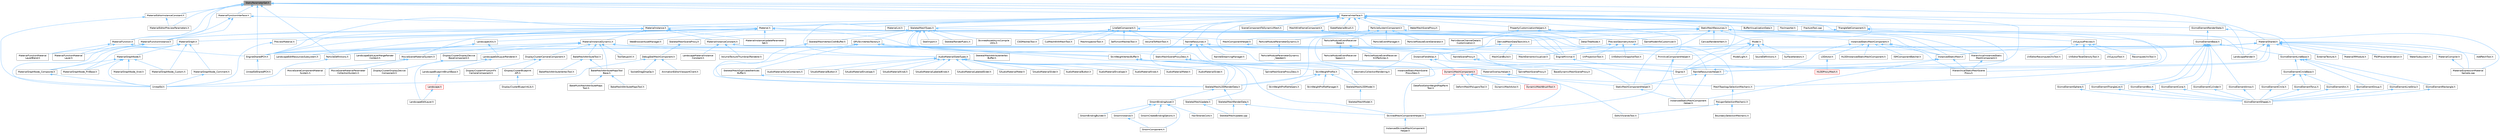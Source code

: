 digraph "StaticParameterSet.h"
{
 // INTERACTIVE_SVG=YES
 // LATEX_PDF_SIZE
  bgcolor="transparent";
  edge [fontname=Helvetica,fontsize=10,labelfontname=Helvetica,labelfontsize=10];
  node [fontname=Helvetica,fontsize=10,shape=box,height=0.2,width=0.4];
  Node1 [id="Node000001",label="StaticParameterSet.h",height=0.2,width=0.4,color="gray40", fillcolor="grey60", style="filled", fontcolor="black",tooltip=" "];
  Node1 -> Node2 [id="edge1_Node000001_Node000002",dir="back",color="steelblue1",style="solid",tooltip=" "];
  Node2 [id="Node000002",label="Engine.h",height=0.2,width=0.4,color="grey40", fillcolor="white", style="filled",URL="$d1/d34/Public_2Engine_8h.html",tooltip=" "];
  Node1 -> Node3 [id="edge2_Node000001_Node000003",dir="back",color="steelblue1",style="solid",tooltip=" "];
  Node3 [id="Node000003",label="EngineMinimal.h",height=0.2,width=0.4,color="grey40", fillcolor="white", style="filled",URL="$d0/d2c/EngineMinimal_8h.html",tooltip=" "];
  Node3 -> Node2 [id="edge3_Node000003_Node000002",dir="back",color="steelblue1",style="solid",tooltip=" "];
  Node1 -> Node4 [id="edge4_Node000001_Node000004",dir="back",color="steelblue1",style="solid",tooltip=" "];
  Node4 [id="Node000004",label="EngineSharedPCH.h",height=0.2,width=0.4,color="grey40", fillcolor="white", style="filled",URL="$dc/dbb/EngineSharedPCH_8h.html",tooltip=" "];
  Node4 -> Node5 [id="edge5_Node000004_Node000005",dir="back",color="steelblue1",style="solid",tooltip=" "];
  Node5 [id="Node000005",label="UnrealEdSharedPCH.h",height=0.2,width=0.4,color="grey40", fillcolor="white", style="filled",URL="$d1/de6/UnrealEdSharedPCH_8h.html",tooltip=" "];
  Node1 -> Node6 [id="edge6_Node000001_Node000006",dir="back",color="steelblue1",style="solid",tooltip=" "];
  Node6 [id="Node000006",label="MaterialEditorInstanceConstant.h",height=0.2,width=0.4,color="grey40", fillcolor="white", style="filled",URL="$d8/d4b/MaterialEditorInstanceConstant_8h.html",tooltip=" "];
  Node6 -> Node7 [id="edge7_Node000006_Node000007",dir="back",color="steelblue1",style="solid",tooltip=" "];
  Node7 [id="Node000007",label="MaterialEditorPreviewParameters.h",height=0.2,width=0.4,color="grey40", fillcolor="white", style="filled",URL="$db/dd5/MaterialEditorPreviewParameters_8h.html",tooltip=" "];
  Node6 -> Node8 [id="edge8_Node000006_Node000008",dir="back",color="steelblue1",style="solid",tooltip=" "];
  Node8 [id="Node000008",label="UnrealEd.h",height=0.2,width=0.4,color="grey40", fillcolor="white", style="filled",URL="$d2/d5f/UnrealEd_8h.html",tooltip=" "];
  Node1 -> Node7 [id="edge9_Node000001_Node000007",dir="back",color="steelblue1",style="solid",tooltip=" "];
  Node1 -> Node9 [id="edge10_Node000001_Node000009",dir="back",color="steelblue1",style="solid",tooltip=" "];
  Node9 [id="Node000009",label="MaterialFunction.h",height=0.2,width=0.4,color="grey40", fillcolor="white", style="filled",URL="$d7/dde/MaterialFunction_8h.html",tooltip=" "];
  Node9 -> Node4 [id="edge11_Node000009_Node000004",dir="back",color="steelblue1",style="solid",tooltip=" "];
  Node9 -> Node10 [id="edge12_Node000009_Node000010",dir="back",color="steelblue1",style="solid",tooltip=" "];
  Node10 [id="Node000010",label="MaterialFunctionMaterial\lLayer.h",height=0.2,width=0.4,color="grey40", fillcolor="white", style="filled",URL="$d5/db3/MaterialFunctionMaterialLayer_8h.html",tooltip=" "];
  Node9 -> Node11 [id="edge13_Node000009_Node000011",dir="back",color="steelblue1",style="solid",tooltip=" "];
  Node11 [id="Node000011",label="MaterialFunctionMaterial\lLayerBlend.h",height=0.2,width=0.4,color="grey40", fillcolor="white", style="filled",URL="$d9/d8a/MaterialFunctionMaterialLayerBlend_8h.html",tooltip=" "];
  Node1 -> Node12 [id="edge14_Node000001_Node000012",dir="back",color="steelblue1",style="solid",tooltip=" "];
  Node12 [id="Node000012",label="MaterialFunctionInstance.h",height=0.2,width=0.4,color="grey40", fillcolor="white", style="filled",URL="$dd/d09/MaterialFunctionInstance_8h.html",tooltip=" "];
  Node12 -> Node10 [id="edge15_Node000012_Node000010",dir="back",color="steelblue1",style="solid",tooltip=" "];
  Node12 -> Node11 [id="edge16_Node000012_Node000011",dir="back",color="steelblue1",style="solid",tooltip=" "];
  Node1 -> Node13 [id="edge17_Node000001_Node000013",dir="back",color="steelblue1",style="solid",tooltip=" "];
  Node13 [id="Node000013",label="MaterialFunctionInterface.h",height=0.2,width=0.4,color="grey40", fillcolor="white", style="filled",URL="$d7/d41/MaterialFunctionInterface_8h.html",tooltip=" "];
  Node13 -> Node14 [id="edge18_Node000013_Node000014",dir="back",color="steelblue1",style="solid",tooltip=" "];
  Node14 [id="Node000014",label="Material.h",height=0.2,width=0.4,color="grey40", fillcolor="white", style="filled",URL="$df/d12/Material_8h.html",tooltip=" "];
  Node14 -> Node3 [id="edge19_Node000014_Node000003",dir="back",color="steelblue1",style="solid",tooltip=" "];
  Node14 -> Node4 [id="edge20_Node000014_Node000004",dir="back",color="steelblue1",style="solid",tooltip=" "];
  Node14 -> Node15 [id="edge21_Node000014_Node000015",dir="back",color="steelblue1",style="solid",tooltip=" "];
  Node15 [id="Node000015",label="InstancedStaticMesh.h",height=0.2,width=0.4,color="grey40", fillcolor="white", style="filled",URL="$dd/d89/InstancedStaticMesh_8h.html",tooltip=" "];
  Node15 -> Node16 [id="edge22_Node000015_Node000016",dir="back",color="steelblue1",style="solid",tooltip=" "];
  Node16 [id="Node000016",label="HierarchicalStaticMeshScene\lProxy.h",height=0.2,width=0.4,color="grey40", fillcolor="white", style="filled",URL="$d3/d4d/HierarchicalStaticMeshSceneProxy_8h.html",tooltip=" "];
  Node15 -> Node17 [id="edge23_Node000015_Node000017",dir="back",color="steelblue1",style="solid",tooltip=" "];
  Node17 [id="Node000017",label="InstancedStaticMeshComponent\lHelper.h",height=0.2,width=0.4,color="grey40", fillcolor="white", style="filled",URL="$dc/dc7/InstancedStaticMeshComponentHelper_8h.html",tooltip=" "];
  Node15 -> Node18 [id="edge24_Node000015_Node000018",dir="back",color="steelblue1",style="solid",tooltip=" "];
  Node18 [id="Node000018",label="InstancedStaticMeshScene\lProxyDesc.h",height=0.2,width=0.4,color="grey40", fillcolor="white", style="filled",URL="$db/dcf/InstancedStaticMeshSceneProxyDesc_8h.html",tooltip=" "];
  Node14 -> Node19 [id="edge25_Node000014_Node000019",dir="back",color="steelblue1",style="solid",tooltip=" "];
  Node19 [id="Node000019",label="LandscapeEditResourcesSubsystem.h",height=0.2,width=0.4,color="grey40", fillcolor="white", style="filled",URL="$db/d28/LandscapeEditResourcesSubsystem_8h.html",tooltip=" "];
  Node14 -> Node20 [id="edge26_Node000014_Node000020",dir="back",color="steelblue1",style="solid",tooltip=" "];
  Node20 [id="Node000020",label="LandscapeUtils.h",height=0.2,width=0.4,color="grey40", fillcolor="white", style="filled",URL="$d0/dc0/LandscapeUtils_8h.html",tooltip=" "];
  Node20 -> Node21 [id="edge27_Node000020_Node000021",dir="back",color="steelblue1",style="solid",tooltip=" "];
  Node21 [id="Node000021",label="LandscapeEditLayerMergeRender\lContext.h",height=0.2,width=0.4,color="grey40", fillcolor="white", style="filled",URL="$d1/d40/LandscapeEditLayerMergeRenderContext_8h.html",tooltip=" "];
  Node20 -> Node22 [id="edge28_Node000020_Node000022",dir="back",color="steelblue1",style="solid",tooltip=" "];
  Node22 [id="Node000022",label="LandscapeEditLayerRenderer.h",height=0.2,width=0.4,color="grey40", fillcolor="white", style="filled",URL="$d4/ddf/LandscapeEditLayerRenderer_8h.html",tooltip=" "];
  Node22 -> Node23 [id="edge29_Node000022_Node000023",dir="back",color="steelblue1",style="solid",tooltip=" "];
  Node23 [id="Node000023",label="LandscapeBlueprintBrushBase.h",height=0.2,width=0.4,color="grey40", fillcolor="white", style="filled",URL="$d5/de5/LandscapeBlueprintBrushBase_8h.html",tooltip=" "];
  Node23 -> Node24 [id="edge30_Node000023_Node000024",dir="back",color="steelblue1",style="solid",tooltip=" "];
  Node24 [id="Node000024",label="Landscape.h",height=0.2,width=0.4,color="red", fillcolor="#FFF0F0", style="filled",URL="$d5/dd6/Landscape_8h.html",tooltip=" "];
  Node24 -> Node26 [id="edge31_Node000024_Node000026",dir="back",color="steelblue1",style="solid",tooltip=" "];
  Node26 [id="Node000026",label="LandscapeEditLayer.h",height=0.2,width=0.4,color="grey40", fillcolor="white", style="filled",URL="$d2/d34/LandscapeEditLayer_8h.html",tooltip=" "];
  Node22 -> Node26 [id="edge32_Node000022_Node000026",dir="back",color="steelblue1",style="solid",tooltip=" "];
  Node20 -> Node19 [id="edge33_Node000020_Node000019",dir="back",color="steelblue1",style="solid",tooltip=" "];
  Node14 -> Node30 [id="edge34_Node000014_Node000030",dir="back",color="steelblue1",style="solid",tooltip=" "];
  Node30 [id="Node000030",label="MaterialExpressionMaterial\lSample.cpp",height=0.2,width=0.4,color="grey40", fillcolor="white", style="filled",URL="$d0/dbd/MaterialExpressionMaterialSample_8cpp.html",tooltip=" "];
  Node14 -> Node12 [id="edge35_Node000014_Node000012",dir="back",color="steelblue1",style="solid",tooltip=" "];
  Node14 -> Node31 [id="edge36_Node000014_Node000031",dir="back",color="steelblue1",style="solid",tooltip=" "];
  Node31 [id="Node000031",label="MaterialGraph.h",height=0.2,width=0.4,color="grey40", fillcolor="white", style="filled",URL="$dd/d8d/MaterialGraph_8h.html",tooltip=" "];
  Node31 -> Node32 [id="edge37_Node000031_Node000032",dir="back",color="steelblue1",style="solid",tooltip=" "];
  Node32 [id="Node000032",label="MaterialGraphNode.h",height=0.2,width=0.4,color="grey40", fillcolor="white", style="filled",URL="$d7/d89/MaterialGraphNode_8h.html",tooltip=" "];
  Node32 -> Node33 [id="edge38_Node000032_Node000033",dir="back",color="steelblue1",style="solid",tooltip=" "];
  Node33 [id="Node000033",label="MaterialGraphNode_Composite.h",height=0.2,width=0.4,color="grey40", fillcolor="white", style="filled",URL="$d0/d2a/MaterialGraphNode__Composite_8h.html",tooltip=" "];
  Node33 -> Node8 [id="edge39_Node000033_Node000008",dir="back",color="steelblue1",style="solid",tooltip=" "];
  Node32 -> Node34 [id="edge40_Node000032_Node000034",dir="back",color="steelblue1",style="solid",tooltip=" "];
  Node34 [id="Node000034",label="MaterialGraphNode_Custom.h",height=0.2,width=0.4,color="grey40", fillcolor="white", style="filled",URL="$d5/d6c/MaterialGraphNode__Custom_8h.html",tooltip=" "];
  Node32 -> Node35 [id="edge41_Node000032_Node000035",dir="back",color="steelblue1",style="solid",tooltip=" "];
  Node35 [id="Node000035",label="MaterialGraphNode_Knot.h",height=0.2,width=0.4,color="grey40", fillcolor="white", style="filled",URL="$d0/dfe/MaterialGraphNode__Knot_8h.html",tooltip=" "];
  Node32 -> Node36 [id="edge42_Node000032_Node000036",dir="back",color="steelblue1",style="solid",tooltip=" "];
  Node36 [id="Node000036",label="MaterialGraphNode_PinBase.h",height=0.2,width=0.4,color="grey40", fillcolor="white", style="filled",URL="$d5/dda/MaterialGraphNode__PinBase_8h.html",tooltip=" "];
  Node32 -> Node8 [id="edge43_Node000032_Node000008",dir="back",color="steelblue1",style="solid",tooltip=" "];
  Node31 -> Node37 [id="edge44_Node000031_Node000037",dir="back",color="steelblue1",style="solid",tooltip=" "];
  Node37 [id="Node000037",label="MaterialGraphNode_Comment.h",height=0.2,width=0.4,color="grey40", fillcolor="white", style="filled",URL="$da/db6/MaterialGraphNode__Comment_8h.html",tooltip=" "];
  Node37 -> Node8 [id="edge45_Node000037_Node000008",dir="back",color="steelblue1",style="solid",tooltip=" "];
  Node31 -> Node33 [id="edge46_Node000031_Node000033",dir="back",color="steelblue1",style="solid",tooltip=" "];
  Node31 -> Node34 [id="edge47_Node000031_Node000034",dir="back",color="steelblue1",style="solid",tooltip=" "];
  Node31 -> Node36 [id="edge48_Node000031_Node000036",dir="back",color="steelblue1",style="solid",tooltip=" "];
  Node31 -> Node8 [id="edge49_Node000031_Node000008",dir="back",color="steelblue1",style="solid",tooltip=" "];
  Node14 -> Node38 [id="edge50_Node000014_Node000038",dir="back",color="steelblue1",style="solid",tooltip=" "];
  Node38 [id="Node000038",label="MaterialInstanceUpdateParameter\lSet.h",height=0.2,width=0.4,color="grey40", fillcolor="white", style="filled",URL="$dd/df7/MaterialInstanceUpdateParameterSet_8h.html",tooltip=" "];
  Node14 -> Node39 [id="edge51_Node000014_Node000039",dir="back",color="steelblue1",style="solid",tooltip=" "];
  Node39 [id="Node000039",label="MeshComponentHelper.h",height=0.2,width=0.4,color="grey40", fillcolor="white", style="filled",URL="$d3/de8/MeshComponentHelper_8h.html",tooltip=" "];
  Node39 -> Node40 [id="edge52_Node000039_Node000040",dir="back",color="steelblue1",style="solid",tooltip=" "];
  Node40 [id="Node000040",label="StaticMeshComponentHelper.h",height=0.2,width=0.4,color="grey40", fillcolor="white", style="filled",URL="$dc/dc1/StaticMeshComponentHelper_8h.html",tooltip=" "];
  Node40 -> Node17 [id="edge53_Node000040_Node000017",dir="back",color="steelblue1",style="solid",tooltip=" "];
  Node14 -> Node41 [id="edge54_Node000014_Node000041",dir="back",color="steelblue1",style="solid",tooltip=" "];
  Node41 [id="Node000041",label="NaniteResourcesHelper.h",height=0.2,width=0.4,color="grey40", fillcolor="white", style="filled",URL="$dc/d48/NaniteResourcesHelper_8h.html",tooltip=" "];
  Node41 -> Node17 [id="edge55_Node000041_Node000017",dir="back",color="steelblue1",style="solid",tooltip=" "];
  Node41 -> Node41 [id="edge56_Node000041_Node000041",dir="back",color="steelblue1",style="solid",tooltip=" "];
  Node41 -> Node40 [id="edge57_Node000041_Node000040",dir="back",color="steelblue1",style="solid",tooltip=" "];
  Node14 -> Node42 [id="edge58_Node000014_Node000042",dir="back",color="steelblue1",style="solid",tooltip=" "];
  Node42 [id="Node000042",label="PreviewMaterial.h",height=0.2,width=0.4,color="grey40", fillcolor="white", style="filled",URL="$d4/de3/PreviewMaterial_8h.html",tooltip=" "];
  Node42 -> Node8 [id="edge59_Node000042_Node000008",dir="back",color="steelblue1",style="solid",tooltip=" "];
  Node14 -> Node43 [id="edge60_Node000014_Node000043",dir="back",color="steelblue1",style="solid",tooltip=" "];
  Node43 [id="Node000043",label="PrimitiveComponentHelper.h",height=0.2,width=0.4,color="grey40", fillcolor="white", style="filled",URL="$d1/d08/PrimitiveComponentHelper_8h.html",tooltip=" "];
  Node43 -> Node17 [id="edge61_Node000043_Node000017",dir="back",color="steelblue1",style="solid",tooltip=" "];
  Node43 -> Node44 [id="edge62_Node000043_Node000044",dir="back",color="steelblue1",style="solid",tooltip=" "];
  Node44 [id="Node000044",label="SkinnedMeshComponentHelper.h",height=0.2,width=0.4,color="grey40", fillcolor="white", style="filled",URL="$db/d81/SkinnedMeshComponentHelper_8h.html",tooltip=" "];
  Node44 -> Node45 [id="edge63_Node000044_Node000045",dir="back",color="steelblue1",style="solid",tooltip=" "];
  Node45 [id="Node000045",label="InstancedSkinnedMeshComponent\lHelper.h",height=0.2,width=0.4,color="grey40", fillcolor="white", style="filled",URL="$d1/d86/InstancedSkinnedMeshComponentHelper_8h.html",tooltip=" "];
  Node14 -> Node46 [id="edge64_Node000014_Node000046",dir="back",color="steelblue1",style="solid",tooltip=" "];
  Node46 [id="Node000046",label="StaticMeshSceneProxyDesc.h",height=0.2,width=0.4,color="grey40", fillcolor="white", style="filled",URL="$d0/d31/StaticMeshSceneProxyDesc_8h.html",tooltip=" "];
  Node46 -> Node18 [id="edge65_Node000046_Node000018",dir="back",color="steelblue1",style="solid",tooltip=" "];
  Node46 -> Node47 [id="edge66_Node000046_Node000047",dir="back",color="steelblue1",style="solid",tooltip=" "];
  Node47 [id="Node000047",label="SplineMeshSceneProxyDesc.h",height=0.2,width=0.4,color="grey40", fillcolor="white", style="filled",URL="$db/d1b/SplineMeshSceneProxyDesc_8h.html",tooltip=" "];
  Node14 -> Node48 [id="edge67_Node000014_Node000048",dir="back",color="steelblue1",style="solid",tooltip=" "];
  Node48 [id="Node000048",label="WebBrowserAssetManager.h",height=0.2,width=0.4,color="grey40", fillcolor="white", style="filled",URL="$db/d79/WebBrowserAssetManager_8h.html",tooltip=" "];
  Node13 -> Node9 [id="edge68_Node000013_Node000009",dir="back",color="steelblue1",style="solid",tooltip=" "];
  Node13 -> Node12 [id="edge69_Node000013_Node000012",dir="back",color="steelblue1",style="solid",tooltip=" "];
  Node1 -> Node49 [id="edge70_Node000001_Node000049",dir="back",color="steelblue1",style="solid",tooltip=" "];
  Node49 [id="Node000049",label="MaterialInterface.h",height=0.2,width=0.4,color="grey40", fillcolor="white", style="filled",URL="$de/daa/MaterialInterface_8h.html",tooltip=" "];
  Node49 -> Node50 [id="edge71_Node000049_Node000050",dir="back",color="steelblue1",style="solid",tooltip=" "];
  Node50 [id="Node000050",label="AudioMaterialSlateTypes.h",height=0.2,width=0.4,color="grey40", fillcolor="white", style="filled",URL="$d3/d2d/AudioMaterialSlateTypes_8h.html",tooltip=" "];
  Node50 -> Node51 [id="edge72_Node000050_Node000051",dir="back",color="steelblue1",style="solid",tooltip=" "];
  Node51 [id="Node000051",label="AudioMaterialButton.h",height=0.2,width=0.4,color="grey40", fillcolor="white", style="filled",URL="$de/dca/AudioMaterialButton_8h.html",tooltip=" "];
  Node50 -> Node52 [id="edge73_Node000050_Node000052",dir="back",color="steelblue1",style="solid",tooltip=" "];
  Node52 [id="Node000052",label="AudioMaterialEnvelope.h",height=0.2,width=0.4,color="grey40", fillcolor="white", style="filled",URL="$d8/d42/AudioMaterialEnvelope_8h.html",tooltip=" "];
  Node50 -> Node53 [id="edge74_Node000050_Node000053",dir="back",color="steelblue1",style="solid",tooltip=" "];
  Node53 [id="Node000053",label="AudioMaterialKnob.h",height=0.2,width=0.4,color="grey40", fillcolor="white", style="filled",URL="$d1/d59/AudioMaterialKnob_8h.html",tooltip=" "];
  Node50 -> Node54 [id="edge75_Node000050_Node000054",dir="back",color="steelblue1",style="solid",tooltip=" "];
  Node54 [id="Node000054",label="AudioMaterialMeter.h",height=0.2,width=0.4,color="grey40", fillcolor="white", style="filled",URL="$d7/dc3/AudioMaterialMeter_8h.html",tooltip=" "];
  Node50 -> Node55 [id="edge76_Node000050_Node000055",dir="back",color="steelblue1",style="solid",tooltip=" "];
  Node55 [id="Node000055",label="AudioMaterialSlider.h",height=0.2,width=0.4,color="grey40", fillcolor="white", style="filled",URL="$de/db4/AudioMaterialSlider_8h.html",tooltip=" "];
  Node50 -> Node56 [id="edge77_Node000050_Node000056",dir="back",color="steelblue1",style="solid",tooltip=" "];
  Node56 [id="Node000056",label="AudioMaterialStyleContainers.h",height=0.2,width=0.4,color="grey40", fillcolor="white", style="filled",URL="$d2/d4e/AudioMaterialStyleContainers_8h.html",tooltip=" "];
  Node50 -> Node57 [id="edge78_Node000050_Node000057",dir="back",color="steelblue1",style="solid",tooltip=" "];
  Node57 [id="Node000057",label="SAudioMaterialButton.h",height=0.2,width=0.4,color="grey40", fillcolor="white", style="filled",URL="$d5/df6/SAudioMaterialButton_8h.html",tooltip=" "];
  Node50 -> Node58 [id="edge79_Node000050_Node000058",dir="back",color="steelblue1",style="solid",tooltip=" "];
  Node58 [id="Node000058",label="SAudioMaterialEnvelope.h",height=0.2,width=0.4,color="grey40", fillcolor="white", style="filled",URL="$d5/d2b/SAudioMaterialEnvelope_8h.html",tooltip=" "];
  Node50 -> Node59 [id="edge80_Node000050_Node000059",dir="back",color="steelblue1",style="solid",tooltip=" "];
  Node59 [id="Node000059",label="SAudioMaterialKnob.h",height=0.2,width=0.4,color="grey40", fillcolor="white", style="filled",URL="$d5/d68/SAudioMaterialKnob_8h.html",tooltip=" "];
  Node50 -> Node60 [id="edge81_Node000050_Node000060",dir="back",color="steelblue1",style="solid",tooltip=" "];
  Node60 [id="Node000060",label="SAudioMaterialLabeledKnob.h",height=0.2,width=0.4,color="grey40", fillcolor="white", style="filled",URL="$de/d2d/SAudioMaterialLabeledKnob_8h.html",tooltip=" "];
  Node50 -> Node61 [id="edge82_Node000050_Node000061",dir="back",color="steelblue1",style="solid",tooltip=" "];
  Node61 [id="Node000061",label="SAudioMaterialLabeledSlider.h",height=0.2,width=0.4,color="grey40", fillcolor="white", style="filled",URL="$d7/df2/SAudioMaterialLabeledSlider_8h.html",tooltip=" "];
  Node50 -> Node62 [id="edge83_Node000050_Node000062",dir="back",color="steelblue1",style="solid",tooltip=" "];
  Node62 [id="Node000062",label="SAudioMaterialMeter.h",height=0.2,width=0.4,color="grey40", fillcolor="white", style="filled",URL="$d9/da6/SAudioMaterialMeter_8h.html",tooltip=" "];
  Node50 -> Node63 [id="edge84_Node000050_Node000063",dir="back",color="steelblue1",style="solid",tooltip=" "];
  Node63 [id="Node000063",label="SAudioMaterialSlider.h",height=0.2,width=0.4,color="grey40", fillcolor="white", style="filled",URL="$d1/d37/SAudioMaterialSlider_8h.html",tooltip=" "];
  Node49 -> Node64 [id="edge85_Node000049_Node000064",dir="back",color="steelblue1",style="solid",tooltip=" "];
  Node64 [id="Node000064",label="BufferVisualizationData.h",height=0.2,width=0.4,color="grey40", fillcolor="white", style="filled",URL="$df/df1/BufferVisualizationData_8h.html",tooltip=" "];
  Node49 -> Node2 [id="edge86_Node000049_Node000002",dir="back",color="steelblue1",style="solid",tooltip=" "];
  Node49 -> Node4 [id="edge87_Node000049_Node000004",dir="back",color="steelblue1",style="solid",tooltip=" "];
  Node49 -> Node65 [id="edge88_Node000049_Node000065",dir="back",color="steelblue1",style="solid",tooltip=" "];
  Node65 [id="Node000065",label="FbxImporter.h",height=0.2,width=0.4,color="grey40", fillcolor="white", style="filled",URL="$d4/dfb/FbxImporter_8h.html",tooltip=" "];
  Node49 -> Node66 [id="edge89_Node000049_Node000066",dir="back",color="steelblue1",style="solid",tooltip=" "];
  Node66 [id="Node000066",label="FractureTool.cpp",height=0.2,width=0.4,color="grey40", fillcolor="white", style="filled",URL="$dc/d9a/FractureTool_8cpp.html",tooltip=" "];
  Node49 -> Node67 [id="edge90_Node000049_Node000067",dir="back",color="steelblue1",style="solid",tooltip=" "];
  Node67 [id="Node000067",label="GizmoElementRenderState.h",height=0.2,width=0.4,color="grey40", fillcolor="white", style="filled",URL="$dd/def/GizmoElementRenderState_8h.html",tooltip=" "];
  Node67 -> Node68 [id="edge91_Node000067_Node000068",dir="back",color="steelblue1",style="solid",tooltip=" "];
  Node68 [id="Node000068",label="GizmoElementBase.h",height=0.2,width=0.4,color="grey40", fillcolor="white", style="filled",URL="$d5/d19/GizmoElementBase_8h.html",tooltip=" "];
  Node68 -> Node69 [id="edge92_Node000068_Node000069",dir="back",color="steelblue1",style="solid",tooltip=" "];
  Node69 [id="Node000069",label="GizmoElementArrow.h",height=0.2,width=0.4,color="grey40", fillcolor="white", style="filled",URL="$df/d5b/GizmoElementArrow_8h.html",tooltip=" "];
  Node69 -> Node70 [id="edge93_Node000069_Node000070",dir="back",color="steelblue1",style="solid",tooltip=" "];
  Node70 [id="Node000070",label="GizmoElementShapes.h",height=0.2,width=0.4,color="grey40", fillcolor="white", style="filled",URL="$d9/d54/GizmoElementShapes_8h.html",tooltip=" "];
  Node68 -> Node71 [id="edge94_Node000068_Node000071",dir="back",color="steelblue1",style="solid",tooltip=" "];
  Node71 [id="Node000071",label="GizmoElementBox.h",height=0.2,width=0.4,color="grey40", fillcolor="white", style="filled",URL="$d6/d7f/GizmoElementBox_8h.html",tooltip=" "];
  Node71 -> Node70 [id="edge95_Node000071_Node000070",dir="back",color="steelblue1",style="solid",tooltip=" "];
  Node68 -> Node72 [id="edge96_Node000068_Node000072",dir="back",color="steelblue1",style="solid",tooltip=" "];
  Node72 [id="Node000072",label="GizmoElementCone.h",height=0.2,width=0.4,color="grey40", fillcolor="white", style="filled",URL="$dc/dca/GizmoElementCone_8h.html",tooltip=" "];
  Node72 -> Node70 [id="edge97_Node000072_Node000070",dir="back",color="steelblue1",style="solid",tooltip=" "];
  Node68 -> Node73 [id="edge98_Node000068_Node000073",dir="back",color="steelblue1",style="solid",tooltip=" "];
  Node73 [id="Node000073",label="GizmoElementCylinder.h",height=0.2,width=0.4,color="grey40", fillcolor="white", style="filled",URL="$da/dff/GizmoElementCylinder_8h.html",tooltip=" "];
  Node73 -> Node70 [id="edge99_Node000073_Node000070",dir="back",color="steelblue1",style="solid",tooltip=" "];
  Node68 -> Node74 [id="edge100_Node000068_Node000074",dir="back",color="steelblue1",style="solid",tooltip=" "];
  Node74 [id="Node000074",label="GizmoElementLineBase.h",height=0.2,width=0.4,color="grey40", fillcolor="white", style="filled",URL="$d4/d1b/GizmoElementLineBase_8h.html",tooltip=" "];
  Node74 -> Node75 [id="edge101_Node000074_Node000075",dir="back",color="steelblue1",style="solid",tooltip=" "];
  Node75 [id="Node000075",label="GizmoElementCircleBase.h",height=0.2,width=0.4,color="grey40", fillcolor="white", style="filled",URL="$d5/d29/GizmoElementCircleBase_8h.html",tooltip=" "];
  Node75 -> Node76 [id="edge102_Node000075_Node000076",dir="back",color="steelblue1",style="solid",tooltip=" "];
  Node76 [id="Node000076",label="GizmoElementArc.h",height=0.2,width=0.4,color="grey40", fillcolor="white", style="filled",URL="$dc/dda/GizmoElementArc_8h.html",tooltip=" "];
  Node76 -> Node70 [id="edge103_Node000076_Node000070",dir="back",color="steelblue1",style="solid",tooltip=" "];
  Node75 -> Node77 [id="edge104_Node000075_Node000077",dir="back",color="steelblue1",style="solid",tooltip=" "];
  Node77 [id="Node000077",label="GizmoElementCircle.h",height=0.2,width=0.4,color="grey40", fillcolor="white", style="filled",URL="$dd/dd8/GizmoElementCircle_8h.html",tooltip=" "];
  Node77 -> Node70 [id="edge105_Node000077_Node000070",dir="back",color="steelblue1",style="solid",tooltip=" "];
  Node75 -> Node78 [id="edge106_Node000075_Node000078",dir="back",color="steelblue1",style="solid",tooltip=" "];
  Node78 [id="Node000078",label="GizmoElementTorus.h",height=0.2,width=0.4,color="grey40", fillcolor="white", style="filled",URL="$df/d72/GizmoElementTorus_8h.html",tooltip=" "];
  Node78 -> Node70 [id="edge107_Node000078_Node000070",dir="back",color="steelblue1",style="solid",tooltip=" "];
  Node74 -> Node79 [id="edge108_Node000074_Node000079",dir="back",color="steelblue1",style="solid",tooltip=" "];
  Node79 [id="Node000079",label="GizmoElementGroup.h",height=0.2,width=0.4,color="grey40", fillcolor="white", style="filled",URL="$df/d24/GizmoElementGroup_8h.html",tooltip=" "];
  Node79 -> Node70 [id="edge109_Node000079_Node000070",dir="back",color="steelblue1",style="solid",tooltip=" "];
  Node74 -> Node80 [id="edge110_Node000074_Node000080",dir="back",color="steelblue1",style="solid",tooltip=" "];
  Node80 [id="Node000080",label="GizmoElementLineStrip.h",height=0.2,width=0.4,color="grey40", fillcolor="white", style="filled",URL="$d8/dca/GizmoElementLineStrip_8h.html",tooltip=" "];
  Node80 -> Node70 [id="edge111_Node000080_Node000070",dir="back",color="steelblue1",style="solid",tooltip=" "];
  Node74 -> Node81 [id="edge112_Node000074_Node000081",dir="back",color="steelblue1",style="solid",tooltip=" "];
  Node81 [id="Node000081",label="GizmoElementRectangle.h",height=0.2,width=0.4,color="grey40", fillcolor="white", style="filled",URL="$de/d3f/GizmoElementRectangle_8h.html",tooltip=" "];
  Node81 -> Node70 [id="edge113_Node000081_Node000070",dir="back",color="steelblue1",style="solid",tooltip=" "];
  Node68 -> Node82 [id="edge114_Node000068_Node000082",dir="back",color="steelblue1",style="solid",tooltip=" "];
  Node82 [id="Node000082",label="GizmoElementSphere.h",height=0.2,width=0.4,color="grey40", fillcolor="white", style="filled",URL="$df/d53/GizmoElementSphere_8h.html",tooltip=" "];
  Node82 -> Node70 [id="edge115_Node000082_Node000070",dir="back",color="steelblue1",style="solid",tooltip=" "];
  Node68 -> Node83 [id="edge116_Node000068_Node000083",dir="back",color="steelblue1",style="solid",tooltip=" "];
  Node83 [id="Node000083",label="GizmoElementTriangleList.h",height=0.2,width=0.4,color="grey40", fillcolor="white", style="filled",URL="$dc/dc3/GizmoElementTriangleList_8h.html",tooltip=" "];
  Node83 -> Node70 [id="edge117_Node000083_Node000070",dir="back",color="steelblue1",style="solid",tooltip=" "];
  Node67 -> Node74 [id="edge118_Node000067_Node000074",dir="back",color="steelblue1",style="solid",tooltip=" "];
  Node49 -> Node84 [id="edge119_Node000049_Node000084",dir="back",color="steelblue1",style="solid",tooltip=" "];
  Node84 [id="Node000084",label="LandscapeRender.h",height=0.2,width=0.4,color="grey40", fillcolor="white", style="filled",URL="$df/d67/LandscapeRender_8h.html",tooltip=" "];
  Node49 -> Node85 [id="edge120_Node000049_Node000085",dir="back",color="steelblue1",style="solid",tooltip=" "];
  Node85 [id="Node000085",label="LineSetComponent.h",height=0.2,width=0.4,color="grey40", fillcolor="white", style="filled",URL="$d7/d6b/LineSetComponent_8h.html",tooltip=" "];
  Node85 -> Node86 [id="edge121_Node000085_Node000086",dir="back",color="steelblue1",style="solid",tooltip=" "];
  Node86 [id="Node000086",label="CSGMeshesTool.h",height=0.2,width=0.4,color="grey40", fillcolor="white", style="filled",URL="$db/dd1/CSGMeshesTool_8h.html",tooltip=" "];
  Node85 -> Node87 [id="edge122_Node000085_Node000087",dir="back",color="steelblue1",style="solid",tooltip=" "];
  Node87 [id="Node000087",label="CutMeshWithMeshTool.h",height=0.2,width=0.4,color="grey40", fillcolor="white", style="filled",URL="$d2/d2c/CutMeshWithMeshTool_8h.html",tooltip=" "];
  Node85 -> Node88 [id="edge123_Node000085_Node000088",dir="back",color="steelblue1",style="solid",tooltip=" "];
  Node88 [id="Node000088",label="MeshInspectorTool.h",height=0.2,width=0.4,color="grey40", fillcolor="white", style="filled",URL="$de/da1/MeshInspectorTool_8h.html",tooltip=" "];
  Node85 -> Node89 [id="edge124_Node000085_Node000089",dir="back",color="steelblue1",style="solid",tooltip=" "];
  Node89 [id="Node000089",label="PreviewGeometryActor.h",height=0.2,width=0.4,color="grey40", fillcolor="white", style="filled",URL="$d3/d38/PreviewGeometryActor_8h.html",tooltip=" "];
  Node89 -> Node90 [id="edge125_Node000089_Node000090",dir="back",color="steelblue1",style="solid",tooltip=" "];
  Node90 [id="Node000090",label="MeshElementsVisualizer.h",height=0.2,width=0.4,color="grey40", fillcolor="white", style="filled",URL="$d9/d01/MeshElementsVisualizer_8h.html",tooltip=" "];
  Node89 -> Node91 [id="edge126_Node000089_Node000091",dir="back",color="steelblue1",style="solid",tooltip=" "];
  Node91 [id="Node000091",label="MeshTopologySelectionMechanic.h",height=0.2,width=0.4,color="grey40", fillcolor="white", style="filled",URL="$d5/d15/MeshTopologySelectionMechanic_8h.html",tooltip=" "];
  Node91 -> Node92 [id="edge127_Node000091_Node000092",dir="back",color="steelblue1",style="solid",tooltip=" "];
  Node92 [id="Node000092",label="PolygonSelectionMechanic.h",height=0.2,width=0.4,color="grey40", fillcolor="white", style="filled",URL="$da/dff/PolygonSelectionMechanic_8h.html",tooltip=" "];
  Node92 -> Node93 [id="edge128_Node000092_Node000093",dir="back",color="steelblue1",style="solid",tooltip=" "];
  Node93 [id="Node000093",label="BoundarySelectionMechanic.h",height=0.2,width=0.4,color="grey40", fillcolor="white", style="filled",URL="$d8/dd6/BoundarySelectionMechanic_8h.html",tooltip=" "];
  Node92 -> Node94 [id="edge129_Node000092_Node000094",dir="back",color="steelblue1",style="solid",tooltip=" "];
  Node94 [id="Node000094",label="EditUVIslandsTool.h",height=0.2,width=0.4,color="grey40", fillcolor="white", style="filled",URL="$d0/de4/EditUVIslandsTool_8h.html",tooltip=" "];
  Node89 -> Node95 [id="edge130_Node000089_Node000095",dir="back",color="steelblue1",style="solid",tooltip=" "];
  Node95 [id="Node000095",label="UVEditorUVSnapshotTool.h",height=0.2,width=0.4,color="grey40", fillcolor="white", style="filled",URL="$d4/dd6/UVEditorUVSnapshotTool_8h.html",tooltip=" "];
  Node89 -> Node96 [id="edge131_Node000089_Node000096",dir="back",color="steelblue1",style="solid",tooltip=" "];
  Node96 [id="Node000096",label="UVProjectionTool.h",height=0.2,width=0.4,color="grey40", fillcolor="white", style="filled",URL="$d5/d4f/UVProjectionTool_8h.html",tooltip=" "];
  Node85 -> Node97 [id="edge132_Node000085_Node000097",dir="back",color="steelblue1",style="solid",tooltip=" "];
  Node97 [id="Node000097",label="SelfUnionMeshesTool.h",height=0.2,width=0.4,color="grey40", fillcolor="white", style="filled",URL="$dc/dad/SelfUnionMeshesTool_8h.html",tooltip=" "];
  Node85 -> Node98 [id="edge133_Node000085_Node000098",dir="back",color="steelblue1",style="solid",tooltip=" "];
  Node98 [id="Node000098",label="VolumeToMeshTool.h",height=0.2,width=0.4,color="grey40", fillcolor="white", style="filled",URL="$de/d64/VolumeToMeshTool_8h.html",tooltip=" "];
  Node49 -> Node14 [id="edge134_Node000049_Node000014",dir="back",color="steelblue1",style="solid",tooltip=" "];
  Node49 -> Node99 [id="edge135_Node000049_Node000099",dir="back",color="steelblue1",style="solid",tooltip=" "];
  Node99 [id="Node000099",label="MaterialInstance.h",height=0.2,width=0.4,color="grey40", fillcolor="white", style="filled",URL="$d7/d9c/MaterialInstance_8h.html",tooltip=" "];
  Node99 -> Node3 [id="edge136_Node000099_Node000003",dir="back",color="steelblue1",style="solid",tooltip=" "];
  Node99 -> Node4 [id="edge137_Node000099_Node000004",dir="back",color="steelblue1",style="solid",tooltip=" "];
  Node99 -> Node12 [id="edge138_Node000099_Node000012",dir="back",color="steelblue1",style="solid",tooltip=" "];
  Node99 -> Node100 [id="edge139_Node000099_Node000100",dir="back",color="steelblue1",style="solid",tooltip=" "];
  Node100 [id="Node000100",label="MaterialInstanceConstant.h",height=0.2,width=0.4,color="grey40", fillcolor="white", style="filled",URL="$d5/da5/MaterialInstanceConstant_8h.html",tooltip=" "];
  Node100 -> Node2 [id="edge140_Node000100_Node000002",dir="back",color="steelblue1",style="solid",tooltip=" "];
  Node100 -> Node101 [id="edge141_Node000100_Node000101",dir="back",color="steelblue1",style="solid",tooltip=" "];
  Node101 [id="Node000101",label="LandscapeMaterialInstance\lConstant.h",height=0.2,width=0.4,color="grey40", fillcolor="white", style="filled",URL="$d5/d42/LandscapeMaterialInstanceConstant_8h.html",tooltip=" "];
  Node100 -> Node102 [id="edge142_Node000100_Node000102",dir="back",color="steelblue1",style="solid",tooltip=" "];
  Node102 [id="Node000102",label="VolumeTextureThumbnailRenderer.h",height=0.2,width=0.4,color="grey40", fillcolor="white", style="filled",URL="$df/df9/VolumeTextureThumbnailRenderer_8h.html",tooltip=" "];
  Node99 -> Node103 [id="edge143_Node000099_Node000103",dir="back",color="steelblue1",style="solid",tooltip=" "];
  Node103 [id="Node000103",label="MaterialInstanceDynamic.h",height=0.2,width=0.4,color="grey40", fillcolor="white", style="filled",URL="$dc/df3/MaterialInstanceDynamic_8h.html",tooltip=" "];
  Node103 -> Node50 [id="edge144_Node000103_Node000050",dir="back",color="steelblue1",style="solid",tooltip=" "];
  Node103 -> Node104 [id="edge145_Node000103_Node000104",dir="back",color="steelblue1",style="solid",tooltip=" "];
  Node104 [id="Node000104",label="BakeMeshAttributeMapsTool\lBase.h",height=0.2,width=0.4,color="grey40", fillcolor="white", style="filled",URL="$dc/d68/BakeMeshAttributeMapsToolBase_8h.html",tooltip=" "];
  Node104 -> Node105 [id="edge146_Node000104_Node000105",dir="back",color="steelblue1",style="solid",tooltip=" "];
  Node105 [id="Node000105",label="BakeMeshAttributeMapsTool.h",height=0.2,width=0.4,color="grey40", fillcolor="white", style="filled",URL="$d8/d14/BakeMeshAttributeMapsTool_8h.html",tooltip=" "];
  Node104 -> Node106 [id="edge147_Node000104_Node000106",dir="back",color="steelblue1",style="solid",tooltip=" "];
  Node106 [id="Node000106",label="BakeMultiMeshAttributeMaps\lTool.h",height=0.2,width=0.4,color="grey40", fillcolor="white", style="filled",URL="$d7/d65/BakeMultiMeshAttributeMapsTool_8h.html",tooltip=" "];
  Node103 -> Node107 [id="edge148_Node000103_Node000107",dir="back",color="steelblue1",style="solid",tooltip=" "];
  Node107 [id="Node000107",label="BakeMeshAttributeTool.h",height=0.2,width=0.4,color="grey40", fillcolor="white", style="filled",URL="$d0/d82/BakeMeshAttributeTool_8h.html",tooltip=" "];
  Node107 -> Node104 [id="edge149_Node000107_Node000104",dir="back",color="steelblue1",style="solid",tooltip=" "];
  Node107 -> Node108 [id="edge150_Node000107_Node000108",dir="back",color="steelblue1",style="solid",tooltip=" "];
  Node108 [id="Node000108",label="BakeMeshAttributeVertexTool.h",height=0.2,width=0.4,color="grey40", fillcolor="white", style="filled",URL="$d6/d76/BakeMeshAttributeVertexTool_8h.html",tooltip=" "];
  Node103 -> Node109 [id="edge151_Node000103_Node000109",dir="back",color="steelblue1",style="solid",tooltip=" "];
  Node109 [id="Node000109",label="DisplayClusterCameraComponent.h",height=0.2,width=0.4,color="grey40", fillcolor="white", style="filled",URL="$dd/d6b/DisplayClusterCameraComponent_8h.html",tooltip=" "];
  Node109 -> Node110 [id="edge152_Node000109_Node000110",dir="back",color="steelblue1",style="solid",tooltip=" "];
  Node110 [id="Node000110",label="DisplayClusterInFrustumFit\lCameraComponent.h",height=0.2,width=0.4,color="grey40", fillcolor="white", style="filled",URL="$d5/d53/DisplayClusterInFrustumFitCameraComponent_8h.html",tooltip=" "];
  Node109 -> Node111 [id="edge153_Node000109_Node000111",dir="back",color="steelblue1",style="solid",tooltip=" "];
  Node111 [id="Node000111",label="IDisplayClusterBlueprint\lAPI.h",height=0.2,width=0.4,color="grey40", fillcolor="white", style="filled",URL="$d6/dd6/IDisplayClusterBlueprintAPI_8h.html",tooltip=" "];
  Node111 -> Node112 [id="edge154_Node000111_Node000112",dir="back",color="steelblue1",style="solid",tooltip=" "];
  Node112 [id="Node000112",label="DisplayClusterBlueprintLib.h",height=0.2,width=0.4,color="grey40", fillcolor="white", style="filled",URL="$d9/d13/DisplayClusterBlueprintLib_8h.html",tooltip=" "];
  Node103 -> Node113 [id="edge155_Node000103_Node000113",dir="back",color="steelblue1",style="solid",tooltip=" "];
  Node113 [id="Node000113",label="DisplayClusterDisplayDevice\lBaseComponent.h",height=0.2,width=0.4,color="grey40", fillcolor="white", style="filled",URL="$d6/d67/DisplayClusterDisplayDeviceBaseComponent_8h.html",tooltip=" "];
  Node113 -> Node114 [id="edge156_Node000113_Node000114",dir="back",color="steelblue1",style="solid",tooltip=" "];
  Node114 [id="Node000114",label="DisplayClusterDisplayDevice\lComponent.h",height=0.2,width=0.4,color="grey40", fillcolor="white", style="filled",URL="$db/d86/DisplayClusterDisplayDeviceComponent_8h.html",tooltip=" "];
  Node103 -> Node3 [id="edge157_Node000103_Node000003",dir="back",color="steelblue1",style="solid",tooltip=" "];
  Node103 -> Node4 [id="edge158_Node000103_Node000004",dir="back",color="steelblue1",style="solid",tooltip=" "];
  Node103 -> Node115 [id="edge159_Node000103_Node000115",dir="back",color="steelblue1",style="solid",tooltip=" "];
  Node115 [id="Node000115",label="MovieSceneMaterialSystem.h",height=0.2,width=0.4,color="grey40", fillcolor="white", style="filled",URL="$d2/d2f/MovieSceneMaterialSystem_8h.html",tooltip=" "];
  Node115 -> Node116 [id="edge160_Node000115_Node000116",dir="back",color="steelblue1",style="solid",tooltip=" "];
  Node116 [id="Node000116",label="MovieSceneComponentMaterial\lSystem.h",height=0.2,width=0.4,color="grey40", fillcolor="white", style="filled",URL="$d7/d7c/MovieSceneComponentMaterialSystem_8h.html",tooltip=" "];
  Node115 -> Node117 [id="edge161_Node000115_Node000117",dir="back",color="steelblue1",style="solid",tooltip=" "];
  Node117 [id="Node000117",label="MovieSceneMaterialParameter\lCollectionSystem.h",height=0.2,width=0.4,color="grey40", fillcolor="white", style="filled",URL="$d4/d18/MovieSceneMaterialParameterCollectionSystem_8h.html",tooltip=" "];
  Node103 -> Node118 [id="edge162_Node000103_Node000118",dir="back",color="steelblue1",style="solid",tooltip=" "];
  Node118 [id="Node000118",label="ToolSetupUtil.h",height=0.2,width=0.4,color="grey40", fillcolor="white", style="filled",URL="$d1/d7f/ToolSetupUtil_8h.html",tooltip=" "];
  Node99 -> Node38 [id="edge163_Node000099_Node000038",dir="back",color="steelblue1",style="solid",tooltip=" "];
  Node99 -> Node115 [id="edge164_Node000099_Node000115",dir="back",color="steelblue1",style="solid",tooltip=" "];
  Node49 -> Node119 [id="edge165_Node000049_Node000119",dir="back",color="steelblue1",style="solid",tooltip=" "];
  Node119 [id="Node000119",label="MaterialList.h",height=0.2,width=0.4,color="grey40", fillcolor="white", style="filled",URL="$df/d0c/MaterialList_8h.html",tooltip=" "];
  Node49 -> Node120 [id="edge166_Node000049_Node000120",dir="back",color="steelblue1",style="solid",tooltip=" "];
  Node120 [id="Node000120",label="MaterialOverlayHelper.h",height=0.2,width=0.4,color="grey40", fillcolor="white", style="filled",URL="$d4/d43/MaterialOverlayHelper_8h.html",tooltip=" "];
  Node120 -> Node44 [id="edge167_Node000120_Node000044",dir="back",color="steelblue1",style="solid",tooltip=" "];
  Node120 -> Node40 [id="edge168_Node000120_Node000040",dir="back",color="steelblue1",style="solid",tooltip=" "];
  Node49 -> Node39 [id="edge169_Node000049_Node000039",dir="back",color="steelblue1",style="solid",tooltip=" "];
  Node49 -> Node121 [id="edge170_Node000049_Node000121",dir="back",color="steelblue1",style="solid",tooltip=" "];
  Node121 [id="Node000121",label="MeshWireframeComponent.h",height=0.2,width=0.4,color="grey40", fillcolor="white", style="filled",URL="$d7/d66/MeshWireframeComponent_8h.html",tooltip=" "];
  Node121 -> Node90 [id="edge171_Node000121_Node000090",dir="back",color="steelblue1",style="solid",tooltip=" "];
  Node49 -> Node122 [id="edge172_Node000049_Node000122",dir="back",color="steelblue1",style="solid",tooltip=" "];
  Node122 [id="Node000122",label="NaniteResources.h",height=0.2,width=0.4,color="grey40", fillcolor="white", style="filled",URL="$d7/d8b/NaniteResources_8h.html",tooltip=" "];
  Node122 -> Node123 [id="edge173_Node000122_Node000123",dir="back",color="steelblue1",style="solid",tooltip=" "];
  Node123 [id="Node000123",label="NaniteSceneProxy.h",height=0.2,width=0.4,color="grey40", fillcolor="white", style="filled",URL="$de/dae/NaniteSceneProxy_8h.html",tooltip=" "];
  Node123 -> Node41 [id="edge174_Node000123_Node000041",dir="back",color="steelblue1",style="solid",tooltip=" "];
  Node123 -> Node124 [id="edge175_Node000123_Node000124",dir="back",color="steelblue1",style="solid",tooltip=" "];
  Node124 [id="Node000124",label="SplineMeshSceneProxy.h",height=0.2,width=0.4,color="grey40", fillcolor="white", style="filled",URL="$dd/dcb/SplineMeshSceneProxy_8h.html",tooltip=" "];
  Node122 -> Node125 [id="edge176_Node000122_Node000125",dir="back",color="steelblue1",style="solid",tooltip=" "];
  Node125 [id="Node000125",label="NaniteStreamingManager.h",height=0.2,width=0.4,color="grey40", fillcolor="white", style="filled",URL="$d2/d3f/NaniteStreamingManager_8h.html",tooltip=" "];
  Node122 -> Node44 [id="edge177_Node000122_Node000044",dir="back",color="steelblue1",style="solid",tooltip=" "];
  Node122 -> Node46 [id="edge178_Node000122_Node000046",dir="back",color="steelblue1",style="solid",tooltip=" "];
  Node49 -> Node41 [id="edge179_Node000049_Node000041",dir="back",color="steelblue1",style="solid",tooltip=" "];
  Node49 -> Node126 [id="edge180_Node000049_Node000126",dir="back",color="steelblue1",style="solid",tooltip=" "];
  Node126 [id="Node000126",label="ParticleSystemComponent.h",height=0.2,width=0.4,color="grey40", fillcolor="white", style="filled",URL="$d4/d17/ParticleSystemComponent_8h.html",tooltip=" "];
  Node126 -> Node3 [id="edge181_Node000126_Node000003",dir="back",color="steelblue1",style="solid",tooltip=" "];
  Node126 -> Node127 [id="edge182_Node000126_Node000127",dir="back",color="steelblue1",style="solid",tooltip=" "];
  Node127 [id="Node000127",label="ParticleEventManager.h",height=0.2,width=0.4,color="grey40", fillcolor="white", style="filled",URL="$dc/df9/ParticleEventManager_8h.html",tooltip=" "];
  Node126 -> Node128 [id="edge183_Node000126_Node000128",dir="back",color="steelblue1",style="solid",tooltip=" "];
  Node128 [id="Node000128",label="ParticleModuleEventGenerator.h",height=0.2,width=0.4,color="grey40", fillcolor="white", style="filled",URL="$dd/df1/ParticleModuleEventGenerator_8h.html",tooltip=" "];
  Node126 -> Node129 [id="edge184_Node000126_Node000129",dir="back",color="steelblue1",style="solid",tooltip=" "];
  Node129 [id="Node000129",label="ParticleModuleEventReceiver\lBase.h",height=0.2,width=0.4,color="grey40", fillcolor="white", style="filled",URL="$d2/d65/ParticleModuleEventReceiverBase_8h.html",tooltip=" "];
  Node129 -> Node130 [id="edge185_Node000129_Node000130",dir="back",color="steelblue1",style="solid",tooltip=" "];
  Node130 [id="Node000130",label="ParticleModuleEventReceiver\lKillParticles.h",height=0.2,width=0.4,color="grey40", fillcolor="white", style="filled",URL="$df/d67/ParticleModuleEventReceiverKillParticles_8h.html",tooltip=" "];
  Node129 -> Node131 [id="edge186_Node000129_Node000131",dir="back",color="steelblue1",style="solid",tooltip=" "];
  Node131 [id="Node000131",label="ParticleModuleEventReceiver\lSpawn.h",height=0.2,width=0.4,color="grey40", fillcolor="white", style="filled",URL="$df/da0/ParticleModuleEventReceiverSpawn_8h.html",tooltip=" "];
  Node126 -> Node132 [id="edge187_Node000126_Node000132",dir="back",color="steelblue1",style="solid",tooltip=" "];
  Node132 [id="Node000132",label="ParticleModuleParameterDynamic.h",height=0.2,width=0.4,color="grey40", fillcolor="white", style="filled",URL="$d3/d04/ParticleModuleParameterDynamic_8h.html",tooltip=" "];
  Node132 -> Node133 [id="edge188_Node000132_Node000133",dir="back",color="steelblue1",style="solid",tooltip=" "];
  Node133 [id="Node000133",label="ParticleModuleParameterDynamic\l_Seeded.h",height=0.2,width=0.4,color="grey40", fillcolor="white", style="filled",URL="$de/d89/ParticleModuleParameterDynamic__Seeded_8h.html",tooltip=" "];
  Node49 -> Node43 [id="edge189_Node000049_Node000043",dir="back",color="steelblue1",style="solid",tooltip=" "];
  Node49 -> Node134 [id="edge190_Node000049_Node000134",dir="back",color="steelblue1",style="solid",tooltip=" "];
  Node134 [id="Node000134",label="PropertyCustomizationHelpers.h",height=0.2,width=0.4,color="grey40", fillcolor="white", style="filled",URL="$d7/dd0/PropertyCustomizationHelpers_8h.html",tooltip=" "];
  Node134 -> Node135 [id="edge191_Node000134_Node000135",dir="back",color="steelblue1",style="solid",tooltip=" "];
  Node135 [id="Node000135",label="DetailTreeNode.h",height=0.2,width=0.4,color="grey40", fillcolor="white", style="filled",URL="$d8/d32/DetailTreeNode_8h.html",tooltip=" "];
  Node134 -> Node136 [id="edge192_Node000134_Node000136",dir="back",color="steelblue1",style="solid",tooltip=" "];
  Node136 [id="Node000136",label="GameModeInfoCustomizer.h",height=0.2,width=0.4,color="grey40", fillcolor="white", style="filled",URL="$d5/df3/GameModeInfoCustomizer_8h.html",tooltip=" "];
  Node134 -> Node137 [id="edge193_Node000134_Node000137",dir="back",color="steelblue1",style="solid",tooltip=" "];
  Node137 [id="Node000137",label="PerlinNoiseChannelDetails\lCustomization.h",height=0.2,width=0.4,color="grey40", fillcolor="white", style="filled",URL="$d6/df3/PerlinNoiseChannelDetailsCustomization_8h.html",tooltip=" "];
  Node49 -> Node138 [id="edge194_Node000049_Node000138",dir="back",color="steelblue1",style="solid",tooltip=" "];
  Node138 [id="Node000138",label="SceneComponentToDynamicMesh.h",height=0.2,width=0.4,color="grey40", fillcolor="white", style="filled",URL="$d2/dfd/SceneComponentToDynamicMesh_8h.html",tooltip=" "];
  Node49 -> Node139 [id="edge195_Node000049_Node000139",dir="back",color="steelblue1",style="solid",tooltip=" "];
  Node139 [id="Node000139",label="SkeletalMeshTypes.h",height=0.2,width=0.4,color="grey40", fillcolor="white", style="filled",URL="$d5/d0c/SkeletalMeshTypes_8h.html",tooltip=" "];
  Node139 -> Node140 [id="edge196_Node000139_Node000140",dir="back",color="steelblue1",style="solid",tooltip=" "];
  Node140 [id="Node000140",label="GPUSkinVertexFactory.h",height=0.2,width=0.4,color="grey40", fillcolor="white", style="filled",URL="$db/dcc/GPUSkinVertexFactory_8h.html",tooltip=" "];
  Node140 -> Node141 [id="edge197_Node000140_Node000141",dir="back",color="steelblue1",style="solid",tooltip=" "];
  Node141 [id="Node000141",label="SkeletalMeshAttributeVertex\lBuffer.h",height=0.2,width=0.4,color="grey40", fillcolor="white", style="filled",URL="$de/d6e/SkeletalMeshAttributeVertexBuffer_8h.html",tooltip=" "];
  Node140 -> Node142 [id="edge198_Node000140_Node000142",dir="back",color="steelblue1",style="solid",tooltip=" "];
  Node142 [id="Node000142",label="SkeletalMeshDuplicatedVertices\lBuffer.h",height=0.2,width=0.4,color="grey40", fillcolor="white", style="filled",URL="$d6/da7/SkeletalMeshDuplicatedVerticesBuffer_8h.html",tooltip=" "];
  Node142 -> Node143 [id="edge199_Node000142_Node000143",dir="back",color="steelblue1",style="solid",tooltip=" "];
  Node143 [id="Node000143",label="SkeletalMeshLODRenderData.h",height=0.2,width=0.4,color="grey40", fillcolor="white", style="filled",URL="$d0/d5a/SkeletalMeshLODRenderData_8h.html",tooltip=" "];
  Node143 -> Node144 [id="edge200_Node000143_Node000144",dir="back",color="steelblue1",style="solid",tooltip=" "];
  Node144 [id="Node000144",label="GroomBindingAsset.h",height=0.2,width=0.4,color="grey40", fillcolor="white", style="filled",URL="$de/d26/GroomBindingAsset_8h.html",tooltip=" "];
  Node144 -> Node145 [id="edge201_Node000144_Node000145",dir="back",color="steelblue1",style="solid",tooltip=" "];
  Node145 [id="Node000145",label="GroomBindingBuilder.h",height=0.2,width=0.4,color="grey40", fillcolor="white", style="filled",URL="$d2/d2f/GroomBindingBuilder_8h.html",tooltip=" "];
  Node144 -> Node146 [id="edge202_Node000144_Node000146",dir="back",color="steelblue1",style="solid",tooltip=" "];
  Node146 [id="Node000146",label="GroomComponent.h",height=0.2,width=0.4,color="grey40", fillcolor="white", style="filled",URL="$de/d2e/GroomComponent_8h.html",tooltip=" "];
  Node144 -> Node147 [id="edge203_Node000144_Node000147",dir="back",color="steelblue1",style="solid",tooltip=" "];
  Node147 [id="Node000147",label="GroomCreateBindingOptions.h",height=0.2,width=0.4,color="grey40", fillcolor="white", style="filled",URL="$d5/dba/GroomCreateBindingOptions_8h.html",tooltip=" "];
  Node144 -> Node148 [id="edge204_Node000144_Node000148",dir="back",color="steelblue1",style="solid",tooltip=" "];
  Node148 [id="Node000148",label="GroomInstance.h",height=0.2,width=0.4,color="grey40", fillcolor="white", style="filled",URL="$dd/d47/GroomInstance_8h.html",tooltip=" "];
  Node148 -> Node146 [id="edge205_Node000148_Node000146",dir="back",color="steelblue1",style="solid",tooltip=" "];
  Node144 -> Node149 [id="edge206_Node000144_Node000149",dir="back",color="steelblue1",style="solid",tooltip=" "];
  Node149 [id="Node000149",label="HairStrandsCore.h",height=0.2,width=0.4,color="grey40", fillcolor="white", style="filled",URL="$d7/def/HairStrandsCore_8h.html",tooltip=" "];
  Node143 -> Node150 [id="edge207_Node000143_Node000150",dir="back",color="steelblue1",style="solid",tooltip=" "];
  Node150 [id="Node000150",label="SkeletalMeshRenderData.h",height=0.2,width=0.4,color="grey40", fillcolor="white", style="filled",URL="$d9/d14/SkeletalMeshRenderData_8h.html",tooltip=" "];
  Node150 -> Node151 [id="edge208_Node000150_Node000151",dir="back",color="steelblue1",style="solid",tooltip=" "];
  Node151 [id="Node000151",label="SkeletalMeshUpdate.cpp",height=0.2,width=0.4,color="grey40", fillcolor="white", style="filled",URL="$db/d45/SkeletalMeshUpdate_8cpp.html",tooltip=" "];
  Node150 -> Node44 [id="edge209_Node000150_Node000044",dir="back",color="steelblue1",style="solid",tooltip=" "];
  Node140 -> Node143 [id="edge210_Node000140_Node000143",dir="back",color="steelblue1",style="solid",tooltip=" "];
  Node140 -> Node152 [id="edge211_Node000140_Node000152",dir="back",color="steelblue1",style="solid",tooltip=" "];
  Node152 [id="Node000152",label="SkinWeightVertexBuffer.h",height=0.2,width=0.4,color="grey40", fillcolor="white", style="filled",URL="$d3/d86/SkinWeightVertexBuffer_8h.html",tooltip=" "];
  Node152 -> Node153 [id="edge212_Node000152_Node000153",dir="back",color="steelblue1",style="solid",tooltip=" "];
  Node153 [id="Node000153",label="GeometryCollectionRendering.h",height=0.2,width=0.4,color="grey40", fillcolor="white", style="filled",URL="$dc/d68/GeometryCollectionRendering_8h.html",tooltip=" "];
  Node152 -> Node143 [id="edge213_Node000152_Node000143",dir="back",color="steelblue1",style="solid",tooltip=" "];
  Node152 -> Node154 [id="edge214_Node000152_Node000154",dir="back",color="steelblue1",style="solid",tooltip=" "];
  Node154 [id="Node000154",label="SkeletalMeshUpdate.h",height=0.2,width=0.4,color="grey40", fillcolor="white", style="filled",URL="$df/d79/SkeletalMeshUpdate_8h.html",tooltip=" "];
  Node154 -> Node151 [id="edge215_Node000154_Node000151",dir="back",color="steelblue1",style="solid",tooltip=" "];
  Node152 -> Node155 [id="edge216_Node000152_Node000155",dir="back",color="steelblue1",style="solid",tooltip=" "];
  Node155 [id="Node000155",label="SkinWeightProfile.h",height=0.2,width=0.4,color="grey40", fillcolor="white", style="filled",URL="$d9/d1f/SkinWeightProfile_8h.html",tooltip=" "];
  Node155 -> Node156 [id="edge217_Node000155_Node000156",dir="back",color="steelblue1",style="solid",tooltip=" "];
  Node156 [id="Node000156",label="SkeletalMeshLODModel.h",height=0.2,width=0.4,color="grey40", fillcolor="white", style="filled",URL="$d2/d34/SkeletalMeshLODModel_8h.html",tooltip=" "];
  Node156 -> Node157 [id="edge218_Node000156_Node000157",dir="back",color="steelblue1",style="solid",tooltip=" "];
  Node157 [id="Node000157",label="SkeletalMeshModel.h",height=0.2,width=0.4,color="grey40", fillcolor="white", style="filled",URL="$d1/d2c/SkeletalMeshModel_8h.html",tooltip=" "];
  Node155 -> Node143 [id="edge219_Node000155_Node000143",dir="back",color="steelblue1",style="solid",tooltip=" "];
  Node155 -> Node158 [id="edge220_Node000155_Node000158",dir="back",color="steelblue1",style="solid",tooltip=" "];
  Node158 [id="Node000158",label="SkinWeightProfileHelpers.h",height=0.2,width=0.4,color="grey40", fillcolor="white", style="filled",URL="$d4/d53/SkinWeightProfileHelpers_8h.html",tooltip=" "];
  Node155 -> Node159 [id="edge221_Node000155_Node000159",dir="back",color="steelblue1",style="solid",tooltip=" "];
  Node159 [id="Node000159",label="SkinWeightProfileManager.h",height=0.2,width=0.4,color="grey40", fillcolor="white", style="filled",URL="$d4/d83/SkinWeightProfileManager_8h.html",tooltip=" "];
  Node139 -> Node122 [id="edge222_Node000139_Node000122",dir="back",color="steelblue1",style="solid",tooltip=" "];
  Node139 -> Node160 [id="edge223_Node000139_Node000160",dir="back",color="steelblue1",style="solid",tooltip=" "];
  Node160 [id="Node000160",label="SkelImport.h",height=0.2,width=0.4,color="grey40", fillcolor="white", style="filled",URL="$d2/d8b/SkelImport_8h.html",tooltip=" "];
  Node139 -> Node156 [id="edge224_Node000139_Node000156",dir="back",color="steelblue1",style="solid",tooltip=" "];
  Node139 -> Node143 [id="edge225_Node000139_Node000143",dir="back",color="steelblue1",style="solid",tooltip=" "];
  Node139 -> Node161 [id="edge226_Node000139_Node000161",dir="back",color="steelblue1",style="solid",tooltip=" "];
  Node161 [id="Node000161",label="SkeletalMeshSceneProxy.h",height=0.2,width=0.4,color="grey40", fillcolor="white", style="filled",URL="$de/de8/SkeletalMeshSceneProxy_8h.html",tooltip=" "];
  Node161 -> Node162 [id="edge227_Node000161_Node000162",dir="back",color="steelblue1",style="solid",tooltip=" "];
  Node162 [id="Node000162",label="DebugSkelMeshComponent.h",height=0.2,width=0.4,color="grey40", fillcolor="white", style="filled",URL="$d5/d33/DebugSkelMeshComponent_8h.html",tooltip=" "];
  Node162 -> Node163 [id="edge228_Node000162_Node000163",dir="back",color="steelblue1",style="solid",tooltip=" "];
  Node163 [id="Node000163",label="AnimationEditorViewportClient.h",height=0.2,width=0.4,color="grey40", fillcolor="white", style="filled",URL="$d1/d45/AnimationEditorViewportClient_8h.html",tooltip=" "];
  Node162 -> Node164 [id="edge229_Node000162_Node000164",dir="back",color="steelblue1",style="solid",tooltip=" "];
  Node164 [id="Node000164",label="SocketDragDropOp.h",height=0.2,width=0.4,color="grey40", fillcolor="white", style="filled",URL="$d2/d53/SocketDragDropOp_8h.html",tooltip=" "];
  Node162 -> Node8 [id="edge230_Node000162_Node000008",dir="back",color="steelblue1",style="solid",tooltip=" "];
  Node139 -> Node165 [id="edge231_Node000139_Node000165",dir="back",color="steelblue1",style="solid",tooltip=" "];
  Node165 [id="Node000165",label="SkeletalMeshVertexClothBuffer.h",height=0.2,width=0.4,color="grey40", fillcolor="white", style="filled",URL="$d4/d64/SkeletalMeshVertexClothBuffer_8h.html",tooltip=" "];
  Node165 -> Node143 [id="edge232_Node000165_Node000143",dir="back",color="steelblue1",style="solid",tooltip=" "];
  Node139 -> Node166 [id="edge233_Node000139_Node000166",dir="back",color="steelblue1",style="solid",tooltip=" "];
  Node166 [id="Node000166",label="SkeletalRenderPublic.h",height=0.2,width=0.4,color="grey40", fillcolor="white", style="filled",URL="$d5/d40/SkeletalRenderPublic_8h.html",tooltip=" "];
  Node139 -> Node152 [id="edge234_Node000139_Node000152",dir="back",color="steelblue1",style="solid",tooltip=" "];
  Node139 -> Node167 [id="edge235_Node000139_Node000167",dir="back",color="steelblue1",style="solid",tooltip=" "];
  Node167 [id="Node000167",label="SkinnedAssetAsyncCompile\lUtils.h",height=0.2,width=0.4,color="grey40", fillcolor="white", style="filled",URL="$d0/dc7/SkinnedAssetAsyncCompileUtils_8h.html",tooltip=" "];
  Node49 -> Node44 [id="edge236_Node000049_Node000044",dir="back",color="steelblue1",style="solid",tooltip=" "];
  Node49 -> Node168 [id="edge237_Node000049_Node000168",dir="back",color="steelblue1",style="solid",tooltip=" "];
  Node168 [id="Node000168",label="SlateMaterialBrush.h",height=0.2,width=0.4,color="grey40", fillcolor="white", style="filled",URL="$d0/d58/SlateMaterialBrush_8h.html",tooltip=" "];
  Node49 -> Node169 [id="edge238_Node000049_Node000169",dir="back",color="steelblue1",style="solid",tooltip=" "];
  Node169 [id="Node000169",label="StaticMeshResources.h",height=0.2,width=0.4,color="grey40", fillcolor="white", style="filled",URL="$d0/db7/StaticMeshResources_8h.html",tooltip=" "];
  Node169 -> Node170 [id="edge239_Node000169_Node000170",dir="back",color="steelblue1",style="solid",tooltip=" "];
  Node170 [id="Node000170",label="CanvasRendererItem.h",height=0.2,width=0.4,color="grey40", fillcolor="white", style="filled",URL="$d7/d93/CanvasRendererItem_8h.html",tooltip=" "];
  Node169 -> Node171 [id="edge240_Node000169_Node000171",dir="back",color="steelblue1",style="solid",tooltip=" "];
  Node171 [id="Node000171",label="DerivedMeshDataTaskUtils.h",height=0.2,width=0.4,color="grey40", fillcolor="white", style="filled",URL="$d2/d98/DerivedMeshDataTaskUtils_8h.html",tooltip=" "];
  Node171 -> Node172 [id="edge241_Node000171_Node000172",dir="back",color="steelblue1",style="solid",tooltip=" "];
  Node172 [id="Node000172",label="DistanceFieldAtlas.h",height=0.2,width=0.4,color="grey40", fillcolor="white", style="filled",URL="$df/def/DistanceFieldAtlas_8h.html",tooltip=" "];
  Node172 -> Node173 [id="edge242_Node000172_Node000173",dir="back",color="steelblue1",style="solid",tooltip=" "];
  Node173 [id="Node000173",label="BaseDynamicMeshSceneProxy.h",height=0.2,width=0.4,color="grey40", fillcolor="white", style="filled",URL="$d2/dee/BaseDynamicMeshSceneProxy_8h.html",tooltip=" "];
  Node172 -> Node174 [id="edge243_Node000172_Node000174",dir="back",color="steelblue1",style="solid",tooltip=" "];
  Node174 [id="Node000174",label="DynamicMeshComponent.h",height=0.2,width=0.4,color="red", fillcolor="#FFF0F0", style="filled",URL="$d8/d66/DynamicMeshComponent_8h.html",tooltip=" "];
  Node174 -> Node175 [id="edge244_Node000174_Node000175",dir="back",color="steelblue1",style="solid",tooltip=" "];
  Node175 [id="Node000175",label="DataflowEditorWeightMapPaint\lTool.h",height=0.2,width=0.4,color="grey40", fillcolor="white", style="filled",URL="$db/d46/DataflowEditorWeightMapPaintTool_8h.html",tooltip=" "];
  Node174 -> Node176 [id="edge245_Node000174_Node000176",dir="back",color="steelblue1",style="solid",tooltip=" "];
  Node176 [id="Node000176",label="DeformMeshPolygonsTool.h",height=0.2,width=0.4,color="grey40", fillcolor="white", style="filled",URL="$db/d72/DeformMeshPolygonsTool_8h.html",tooltip=" "];
  Node174 -> Node177 [id="edge246_Node000174_Node000177",dir="back",color="steelblue1",style="solid",tooltip=" "];
  Node177 [id="Node000177",label="DynamicMeshActor.h",height=0.2,width=0.4,color="grey40", fillcolor="white", style="filled",URL="$d1/d71/DynamicMeshActor_8h.html",tooltip=" "];
  Node174 -> Node178 [id="edge247_Node000174_Node000178",dir="back",color="steelblue1",style="solid",tooltip=" "];
  Node178 [id="Node000178",label="DynamicMeshBrushTool.h",height=0.2,width=0.4,color="red", fillcolor="#FFF0F0", style="filled",URL="$da/d04/DynamicMeshBrushTool_8h.html",tooltip=" "];
  Node174 -> Node94 [id="edge248_Node000174_Node000094",dir="back",color="steelblue1",style="solid",tooltip=" "];
  Node174 -> Node91 [id="edge249_Node000174_Node000091",dir="back",color="steelblue1",style="solid",tooltip=" "];
  Node171 -> Node230 [id="edge250_Node000171_Node000230",dir="back",color="steelblue1",style="solid",tooltip=" "];
  Node230 [id="Node000230",label="MeshCardBuild.h",height=0.2,width=0.4,color="grey40", fillcolor="white", style="filled",URL="$d8/df6/MeshCardBuild_8h.html",tooltip=" "];
  Node169 -> Node153 [id="edge251_Node000169_Node000153",dir="back",color="steelblue1",style="solid",tooltip=" "];
  Node169 -> Node231 [id="edge252_Node000169_Node000231",dir="back",color="steelblue1",style="solid",tooltip=" "];
  Node231 [id="Node000231",label="HierarchicalInstancedStatic\lMeshComponent.h",height=0.2,width=0.4,color="grey40", fillcolor="white", style="filled",URL="$d3/ddb/HierarchicalInstancedStaticMeshComponent_8h.html",tooltip=" "];
  Node231 -> Node16 [id="edge253_Node000231_Node000016",dir="back",color="steelblue1",style="solid",tooltip=" "];
  Node169 -> Node16 [id="edge254_Node000169_Node000016",dir="back",color="steelblue1",style="solid",tooltip=" "];
  Node169 -> Node15 [id="edge255_Node000169_Node000015",dir="back",color="steelblue1",style="solid",tooltip=" "];
  Node169 -> Node232 [id="edge256_Node000169_Node000232",dir="back",color="steelblue1",style="solid",tooltip=" "];
  Node232 [id="Node000232",label="InstancedStaticMeshComponent.h",height=0.2,width=0.4,color="grey40", fillcolor="white", style="filled",URL="$d8/d5d/InstancedStaticMeshComponent_8h.html",tooltip=" "];
  Node232 -> Node2 [id="edge257_Node000232_Node000002",dir="back",color="steelblue1",style="solid",tooltip=" "];
  Node232 -> Node233 [id="edge258_Node000232_Node000233",dir="back",color="steelblue1",style="solid",tooltip=" "];
  Node233 [id="Node000233",label="HLODInstancedStaticMeshComponent.h",height=0.2,width=0.4,color="grey40", fillcolor="white", style="filled",URL="$dd/d88/HLODInstancedStaticMeshComponent_8h.html",tooltip=" "];
  Node232 -> Node231 [id="edge259_Node000232_Node000231",dir="back",color="steelblue1",style="solid",tooltip=" "];
  Node232 -> Node16 [id="edge260_Node000232_Node000016",dir="back",color="steelblue1",style="solid",tooltip=" "];
  Node232 -> Node234 [id="edge261_Node000232_Node000234",dir="back",color="steelblue1",style="solid",tooltip=" "];
  Node234 [id="Node000234",label="ISMComponentBatcher.h",height=0.2,width=0.4,color="grey40", fillcolor="white", style="filled",URL="$d8/def/ISMComponentBatcher_8h.html",tooltip=" "];
  Node232 -> Node15 [id="edge262_Node000232_Node000015",dir="back",color="steelblue1",style="solid",tooltip=" "];
  Node232 -> Node235 [id="edge263_Node000232_Node000235",dir="back",color="steelblue1",style="solid",tooltip=" "];
  Node235 [id="Node000235",label="LODActor.h",height=0.2,width=0.4,color="grey40", fillcolor="white", style="filled",URL="$df/de0/LODActor_8h.html",tooltip=" "];
  Node235 -> Node236 [id="edge264_Node000235_Node000236",dir="back",color="steelblue1",style="solid",tooltip=" "];
  Node236 [id="Node000236",label="HLODProxyMesh.h",height=0.2,width=0.4,color="red", fillcolor="#FFF0F0", style="filled",URL="$d6/dfc/HLODProxyMesh_8h.html",tooltip=" "];
  Node169 -> Node84 [id="edge265_Node000169_Node000084",dir="back",color="steelblue1",style="solid",tooltip=" "];
  Node169 -> Node238 [id="edge266_Node000169_Node000238",dir="back",color="steelblue1",style="solid",tooltip=" "];
  Node238 [id="Node000238",label="Model.h",height=0.2,width=0.4,color="grey40", fillcolor="white", style="filled",URL="$dd/d63/Public_2Model_8h.html",tooltip=" "];
  Node238 -> Node2 [id="edge267_Node000238_Node000002",dir="back",color="steelblue1",style="solid",tooltip=" "];
  Node238 -> Node4 [id="edge268_Node000238_Node000004",dir="back",color="steelblue1",style="solid",tooltip=" "];
  Node238 -> Node239 [id="edge269_Node000238_Node000239",dir="back",color="steelblue1",style="solid",tooltip=" "];
  Node239 [id="Node000239",label="ModelLight.h",height=0.2,width=0.4,color="grey40", fillcolor="white", style="filled",URL="$d2/d80/ModelLight_8h.html",tooltip=" "];
  Node238 -> Node240 [id="edge270_Node000238_Node000240",dir="back",color="steelblue1",style="solid",tooltip=" "];
  Node240 [id="Node000240",label="SoundDefinitions.h",height=0.2,width=0.4,color="grey40", fillcolor="white", style="filled",URL="$d4/da9/SoundDefinitions_8h.html",tooltip=" "];
  Node238 -> Node241 [id="edge271_Node000238_Node000241",dir="back",color="steelblue1",style="solid",tooltip=" "];
  Node241 [id="Node000241",label="SurfaceIterators.h",height=0.2,width=0.4,color="grey40", fillcolor="white", style="filled",URL="$da/de6/SurfaceIterators_8h.html",tooltip=" "];
  Node169 -> Node143 [id="edge272_Node000169_Node000143",dir="back",color="steelblue1",style="solid",tooltip=" "];
  Node169 -> Node124 [id="edge273_Node000169_Node000124",dir="back",color="steelblue1",style="solid",tooltip=" "];
  Node169 -> Node40 [id="edge274_Node000169_Node000040",dir="back",color="steelblue1",style="solid",tooltip=" "];
  Node49 -> Node242 [id="edge275_Node000049_Node000242",dir="back",color="steelblue1",style="solid",tooltip=" "];
  Node242 [id="Node000242",label="TriangleSetComponent.h",height=0.2,width=0.4,color="grey40", fillcolor="white", style="filled",URL="$d0/d95/TriangleSetComponent_8h.html",tooltip=" "];
  Node242 -> Node91 [id="edge276_Node000242_Node000091",dir="back",color="steelblue1",style="solid",tooltip=" "];
  Node242 -> Node89 [id="edge277_Node000242_Node000089",dir="back",color="steelblue1",style="solid",tooltip=" "];
  Node242 -> Node226 [id="edge278_Node000242_Node000226",dir="back",color="steelblue1",style="solid",tooltip=" "];
  Node226 [id="Node000226",label="UVLayoutPreview.h",height=0.2,width=0.4,color="grey40", fillcolor="white", style="filled",URL="$dd/d16/UVLayoutPreview_8h.html",tooltip=" "];
  Node226 -> Node216 [id="edge279_Node000226_Node000216",dir="back",color="steelblue1",style="solid",tooltip=" "];
  Node216 [id="Node000216",label="RecomputeUVsTool.h",height=0.2,width=0.4,color="grey40", fillcolor="white", style="filled",URL="$d0/d92/RecomputeUVsTool_8h.html",tooltip=" "];
  Node226 -> Node227 [id="edge280_Node000226_Node000227",dir="back",color="steelblue1",style="solid",tooltip=" "];
  Node227 [id="Node000227",label="UVEditorRecomputeUVsTool.h",height=0.2,width=0.4,color="grey40", fillcolor="white", style="filled",URL="$d2/db8/UVEditorRecomputeUVsTool_8h.html",tooltip=" "];
  Node226 -> Node228 [id="edge281_Node000226_Node000228",dir="back",color="steelblue1",style="solid",tooltip=" "];
  Node228 [id="Node000228",label="UVEditorTexelDensityTool.h",height=0.2,width=0.4,color="grey40", fillcolor="white", style="filled",URL="$d0/d8b/UVEditorTexelDensityTool_8h.html",tooltip=" "];
  Node226 -> Node222 [id="edge282_Node000226_Node000222",dir="back",color="steelblue1",style="solid",tooltip=" "];
  Node222 [id="Node000222",label="UVLayoutTool.h",height=0.2,width=0.4,color="grey40", fillcolor="white", style="filled",URL="$d6/d89/UVLayoutTool_8h.html",tooltip=" "];
  Node49 -> Node243 [id="edge283_Node000049_Node000243",dir="back",color="steelblue1",style="solid",tooltip=" "];
  Node243 [id="Node000243",label="WaterMeshSceneProxy.h",height=0.2,width=0.4,color="grey40", fillcolor="white", style="filled",URL="$d2/d6c/WaterMeshSceneProxy_8h.html",tooltip=" "];
  Node1 -> Node244 [id="edge284_Node000001_Node000244",dir="back",color="steelblue1",style="solid",tooltip=" "];
  Node244 [id="Node000244",label="MaterialShared.h",height=0.2,width=0.4,color="grey40", fillcolor="white", style="filled",URL="$d7/d0b/MaterialShared_8h.html",tooltip=" "];
  Node244 -> Node190 [id="edge285_Node000244_Node000190",dir="back",color="steelblue1",style="solid",tooltip=" "];
  Node190 [id="Node000190",label="AddPatchTool.h",height=0.2,width=0.4,color="grey40", fillcolor="white", style="filled",URL="$d5/deb/AddPatchTool_8h.html",tooltip=" "];
  Node244 -> Node2 [id="edge286_Node000244_Node000002",dir="back",color="steelblue1",style="solid",tooltip=" "];
  Node244 -> Node3 [id="edge287_Node000244_Node000003",dir="back",color="steelblue1",style="solid",tooltip=" "];
  Node244 -> Node4 [id="edge288_Node000244_Node000004",dir="back",color="steelblue1",style="solid",tooltip=" "];
  Node244 -> Node245 [id="edge289_Node000244_Node000245",dir="back",color="steelblue1",style="solid",tooltip=" "];
  Node245 [id="Node000245",label="ExternalTexture.h",height=0.2,width=0.4,color="grey40", fillcolor="white", style="filled",URL="$de/d93/ExternalTexture_8h.html",tooltip=" "];
  Node244 -> Node15 [id="edge290_Node000244_Node000015",dir="back",color="steelblue1",style="solid",tooltip=" "];
  Node244 -> Node84 [id="edge291_Node000244_Node000084",dir="back",color="steelblue1",style="solid",tooltip=" "];
  Node244 -> Node246 [id="edge292_Node000244_Node000246",dir="back",color="steelblue1",style="solid",tooltip=" "];
  Node246 [id="Node000246",label="MaterialCompiler.h",height=0.2,width=0.4,color="grey40", fillcolor="white", style="filled",URL="$df/df8/MaterialCompiler_8h.html",tooltip=" "];
  Node246 -> Node30 [id="edge293_Node000246_Node000030",dir="back",color="steelblue1",style="solid",tooltip=" "];
  Node244 -> Node30 [id="edge294_Node000244_Node000030",dir="back",color="steelblue1",style="solid",tooltip=" "];
  Node244 -> Node247 [id="edge295_Node000244_Node000247",dir="back",color="steelblue1",style="solid",tooltip=" "];
  Node247 [id="Node000247",label="MaterialIRModule.h",height=0.2,width=0.4,color="grey40", fillcolor="white", style="filled",URL="$d4/dc2/MaterialIRModule_8h.html",tooltip=" "];
  Node244 -> Node41 [id="edge296_Node000244_Node000041",dir="back",color="steelblue1",style="solid",tooltip=" "];
  Node244 -> Node248 [id="edge297_Node000244_Node000248",dir="back",color="steelblue1",style="solid",tooltip=" "];
  Node248 [id="Node000248",label="PSOPrecacheValidation.h",height=0.2,width=0.4,color="grey40", fillcolor="white", style="filled",URL="$d0/d55/PSOPrecacheValidation_8h.html",tooltip=" "];
  Node244 -> Node249 [id="edge298_Node000244_Node000249",dir="back",color="steelblue1",style="solid",tooltip=" "];
  Node249 [id="Node000249",label="ParticleDefinitions.h",height=0.2,width=0.4,color="grey40", fillcolor="white", style="filled",URL="$db/dde/ParticleDefinitions_8h.html",tooltip=" "];
  Node249 -> Node8 [id="edge299_Node000249_Node000008",dir="back",color="steelblue1",style="solid",tooltip=" "];
  Node244 -> Node43 [id="edge300_Node000244_Node000043",dir="back",color="steelblue1",style="solid",tooltip=" "];
  Node244 -> Node250 [id="edge301_Node000244_Node000250",dir="back",color="steelblue1",style="solid",tooltip=" "];
  Node250 [id="Node000250",label="WaterSubsystem.h",height=0.2,width=0.4,color="grey40", fillcolor="white", style="filled",URL="$d0/d57/WaterSubsystem_8h.html",tooltip=" "];
  Node1 -> Node249 [id="edge302_Node000001_Node000249",dir="back",color="steelblue1",style="solid",tooltip=" "];
}
